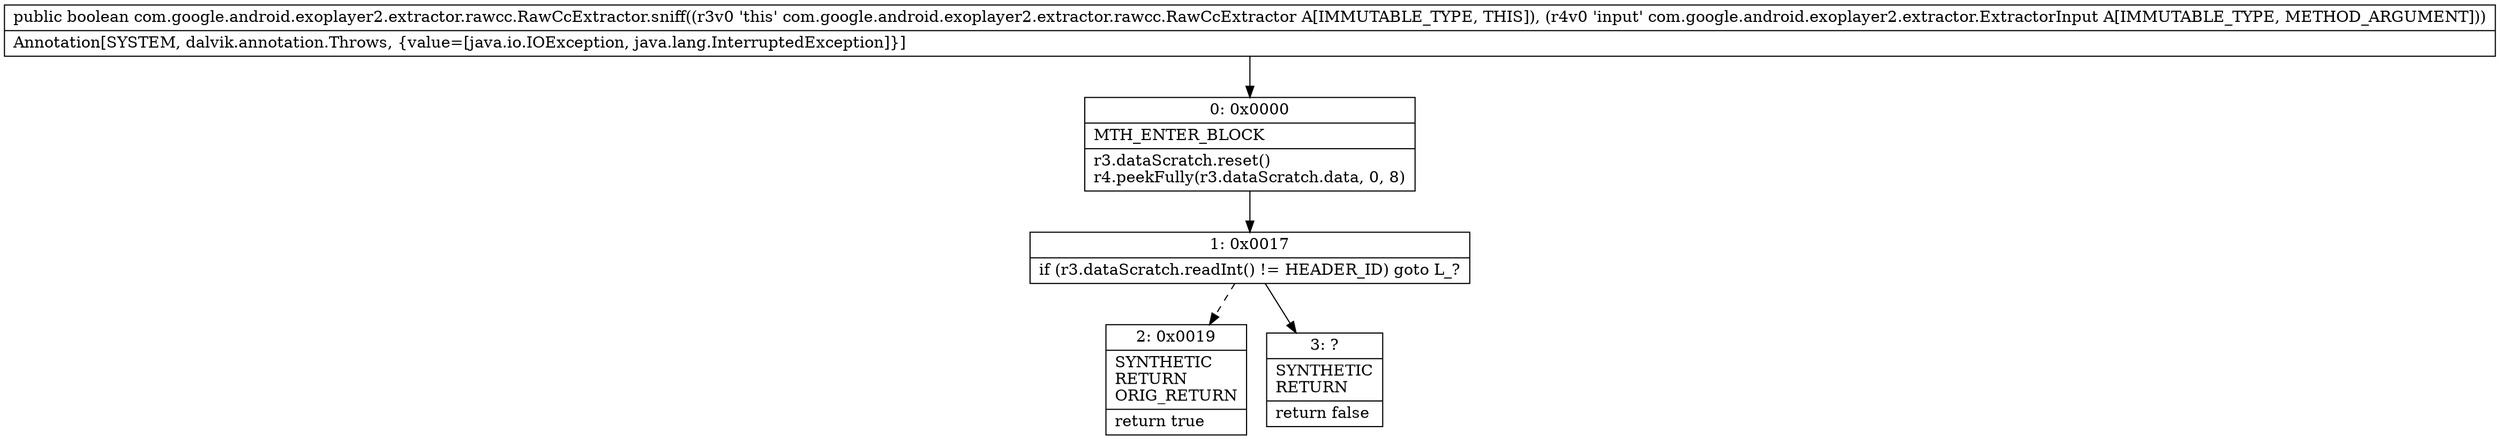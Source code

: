 digraph "CFG forcom.google.android.exoplayer2.extractor.rawcc.RawCcExtractor.sniff(Lcom\/google\/android\/exoplayer2\/extractor\/ExtractorInput;)Z" {
Node_0 [shape=record,label="{0\:\ 0x0000|MTH_ENTER_BLOCK\l|r3.dataScratch.reset()\lr4.peekFully(r3.dataScratch.data, 0, 8)\l}"];
Node_1 [shape=record,label="{1\:\ 0x0017|if (r3.dataScratch.readInt() != HEADER_ID) goto L_?\l}"];
Node_2 [shape=record,label="{2\:\ 0x0019|SYNTHETIC\lRETURN\lORIG_RETURN\l|return true\l}"];
Node_3 [shape=record,label="{3\:\ ?|SYNTHETIC\lRETURN\l|return false\l}"];
MethodNode[shape=record,label="{public boolean com.google.android.exoplayer2.extractor.rawcc.RawCcExtractor.sniff((r3v0 'this' com.google.android.exoplayer2.extractor.rawcc.RawCcExtractor A[IMMUTABLE_TYPE, THIS]), (r4v0 'input' com.google.android.exoplayer2.extractor.ExtractorInput A[IMMUTABLE_TYPE, METHOD_ARGUMENT]))  | Annotation[SYSTEM, dalvik.annotation.Throws, \{value=[java.io.IOException, java.lang.InterruptedException]\}]\l}"];
MethodNode -> Node_0;
Node_0 -> Node_1;
Node_1 -> Node_2[style=dashed];
Node_1 -> Node_3;
}

